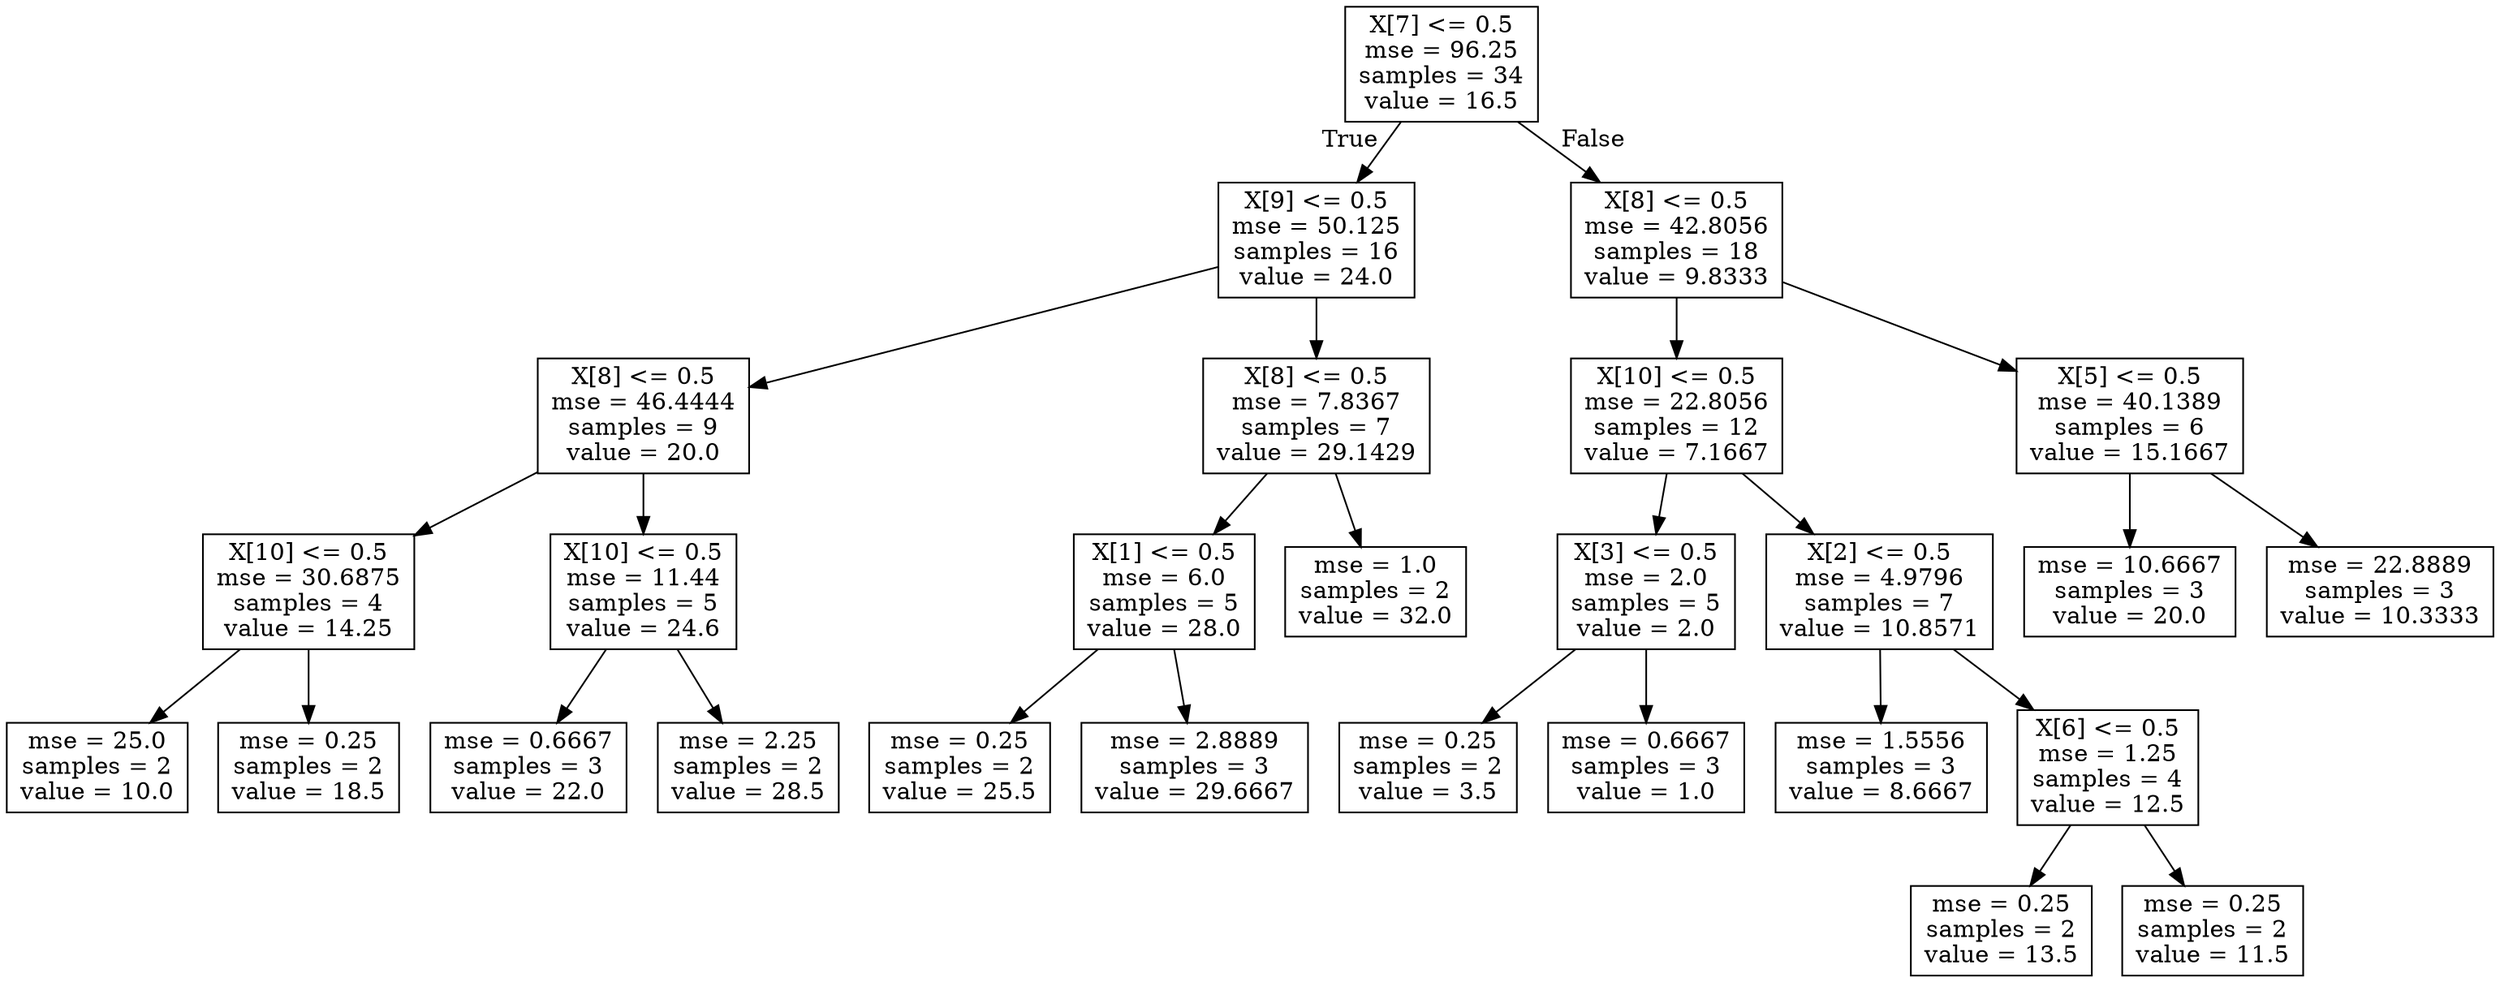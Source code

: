 digraph Tree {
node [shape=box] ;
0 [label="X[7] <= 0.5\nmse = 96.25\nsamples = 34\nvalue = 16.5"] ;
1 [label="X[9] <= 0.5\nmse = 50.125\nsamples = 16\nvalue = 24.0"] ;
0 -> 1 [labeldistance=2.5, labelangle=45, headlabel="True"] ;
2 [label="X[8] <= 0.5\nmse = 46.4444\nsamples = 9\nvalue = 20.0"] ;
1 -> 2 ;
3 [label="X[10] <= 0.5\nmse = 30.6875\nsamples = 4\nvalue = 14.25"] ;
2 -> 3 ;
4 [label="mse = 25.0\nsamples = 2\nvalue = 10.0"] ;
3 -> 4 ;
5 [label="mse = 0.25\nsamples = 2\nvalue = 18.5"] ;
3 -> 5 ;
6 [label="X[10] <= 0.5\nmse = 11.44\nsamples = 5\nvalue = 24.6"] ;
2 -> 6 ;
7 [label="mse = 0.6667\nsamples = 3\nvalue = 22.0"] ;
6 -> 7 ;
8 [label="mse = 2.25\nsamples = 2\nvalue = 28.5"] ;
6 -> 8 ;
9 [label="X[8] <= 0.5\nmse = 7.8367\nsamples = 7\nvalue = 29.1429"] ;
1 -> 9 ;
10 [label="X[1] <= 0.5\nmse = 6.0\nsamples = 5\nvalue = 28.0"] ;
9 -> 10 ;
11 [label="mse = 0.25\nsamples = 2\nvalue = 25.5"] ;
10 -> 11 ;
12 [label="mse = 2.8889\nsamples = 3\nvalue = 29.6667"] ;
10 -> 12 ;
13 [label="mse = 1.0\nsamples = 2\nvalue = 32.0"] ;
9 -> 13 ;
14 [label="X[8] <= 0.5\nmse = 42.8056\nsamples = 18\nvalue = 9.8333"] ;
0 -> 14 [labeldistance=2.5, labelangle=-45, headlabel="False"] ;
15 [label="X[10] <= 0.5\nmse = 22.8056\nsamples = 12\nvalue = 7.1667"] ;
14 -> 15 ;
16 [label="X[3] <= 0.5\nmse = 2.0\nsamples = 5\nvalue = 2.0"] ;
15 -> 16 ;
17 [label="mse = 0.25\nsamples = 2\nvalue = 3.5"] ;
16 -> 17 ;
18 [label="mse = 0.6667\nsamples = 3\nvalue = 1.0"] ;
16 -> 18 ;
19 [label="X[2] <= 0.5\nmse = 4.9796\nsamples = 7\nvalue = 10.8571"] ;
15 -> 19 ;
20 [label="mse = 1.5556\nsamples = 3\nvalue = 8.6667"] ;
19 -> 20 ;
21 [label="X[6] <= 0.5\nmse = 1.25\nsamples = 4\nvalue = 12.5"] ;
19 -> 21 ;
22 [label="mse = 0.25\nsamples = 2\nvalue = 13.5"] ;
21 -> 22 ;
23 [label="mse = 0.25\nsamples = 2\nvalue = 11.5"] ;
21 -> 23 ;
24 [label="X[5] <= 0.5\nmse = 40.1389\nsamples = 6\nvalue = 15.1667"] ;
14 -> 24 ;
25 [label="mse = 10.6667\nsamples = 3\nvalue = 20.0"] ;
24 -> 25 ;
26 [label="mse = 22.8889\nsamples = 3\nvalue = 10.3333"] ;
24 -> 26 ;
}